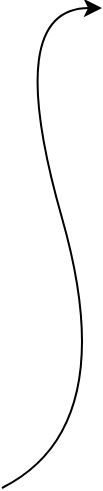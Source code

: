 <mxGraphModel dx="637" dy="480" grid="1" gridSize="10" guides="1" tooltips="1" connect="1" arrows="1" fold="1" page="1" pageScale="1" pageWidth="850" pageHeight="1100" background="#ffffff"><root><mxCell id="0"/><mxCell id="1" parent="0"/><mxCell id="2" value="" style="curved=1;endArrow=classic;html=1;" edge="1" parent="1"><mxGeometry width="50" height="50" relative="1" as="geometry"><mxPoint x="40" y="270" as="sourcePoint"/><mxPoint x="90" y="30" as="targetPoint"/><Array as="points"><mxPoint x="100" y="240"/><mxPoint x="40" y="30"/></Array></mxGeometry></mxCell></root></mxGraphModel>
